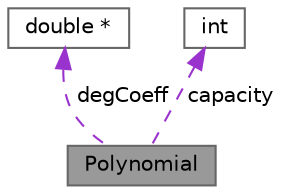 digraph "Polynomial"
{
 // INTERACTIVE_SVG=YES
 // LATEX_PDF_SIZE
  bgcolor="transparent";
  edge [fontname=Helvetica,fontsize=10,labelfontname=Helvetica,labelfontsize=10];
  node [fontname=Helvetica,fontsize=10,shape=box,height=0.2,width=0.4];
  Node1 [label="Polynomial",height=0.2,width=0.4,color="gray40", fillcolor="grey60", style="filled", fontcolor="black",tooltip=" "];
  Node2 -> Node1 [dir="back",color="darkorchid3",style="dashed",label=" degCoeff" ];
  Node2 [label="double *",height=0.2,width=0.4,color="gray40", fillcolor="white", style="filled",tooltip=" "];
  Node3 -> Node1 [dir="back",color="darkorchid3",style="dashed",label=" capacity" ];
  Node3 [label="int",height=0.2,width=0.4,color="gray40", fillcolor="white", style="filled",tooltip=" "];
}
